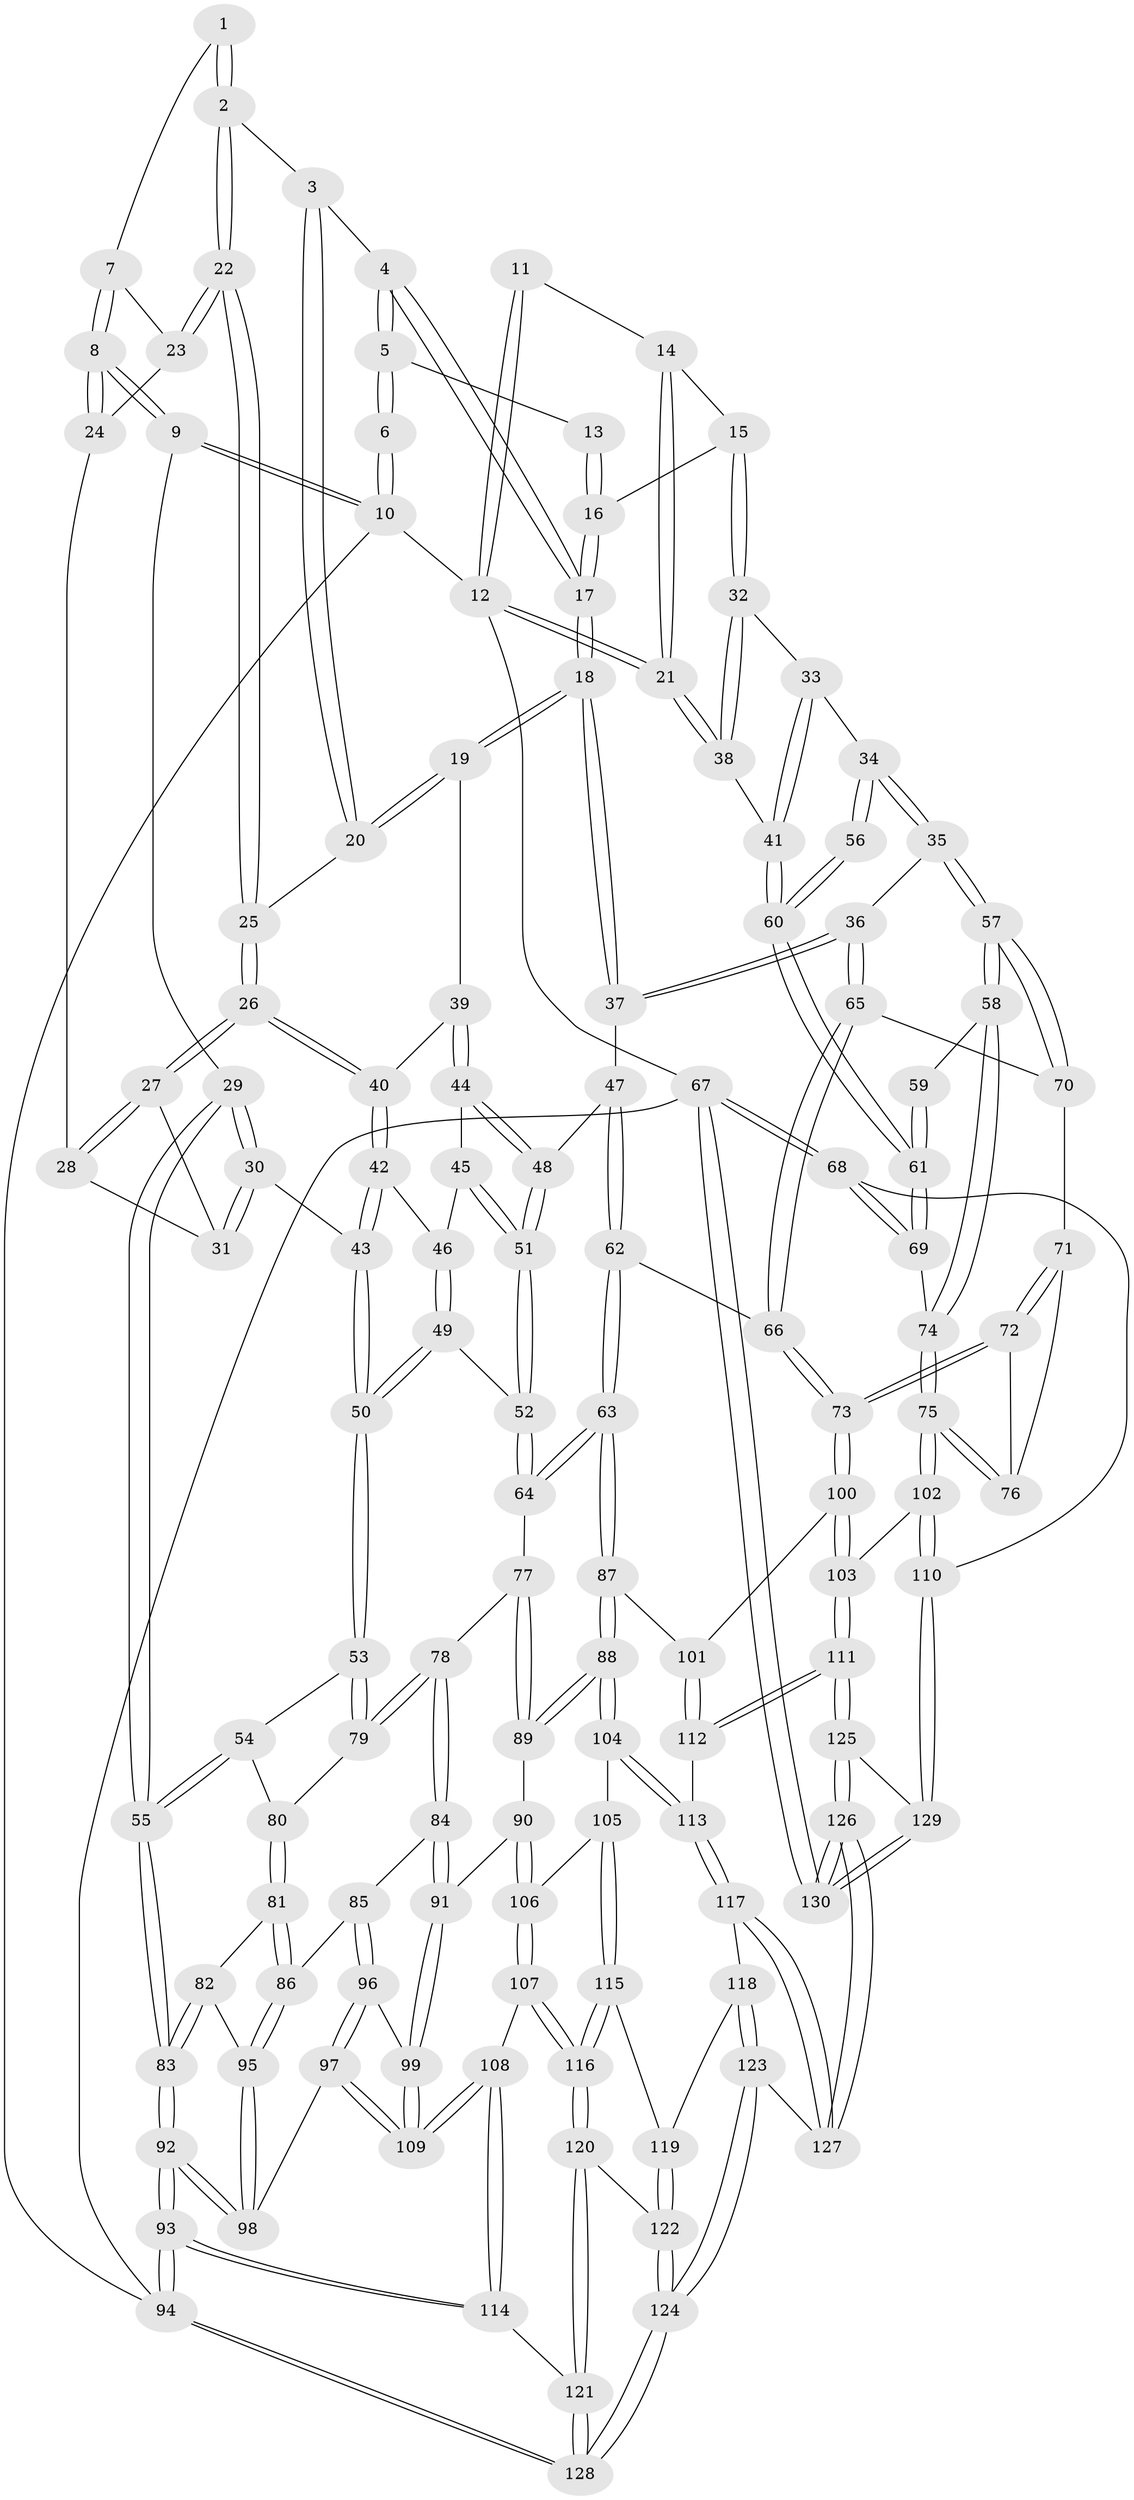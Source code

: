 // Generated by graph-tools (version 1.1) at 2025/27/03/15/25 16:27:56]
// undirected, 130 vertices, 322 edges
graph export_dot {
graph [start="1"]
  node [color=gray90,style=filled];
  1 [pos="+0.13046370752462397+0"];
  2 [pos="+0.27095792876013575+0.12722730553180536"];
  3 [pos="+0.4533077403556272+0"];
  4 [pos="+0.4608203421211422+0"];
  5 [pos="+0.462874115433969+0"];
  6 [pos="+0.1255524023359606+0"];
  7 [pos="+0.1108345297983208+0.05828921295247693"];
  8 [pos="+0+0.19918206725433113"];
  9 [pos="+0+0.25531031063659854"];
  10 [pos="+0+0"];
  11 [pos="+0.6264293905018777+0"];
  12 [pos="+1+0"];
  13 [pos="+0.5995274617729844+0"];
  14 [pos="+0.747362831298379+0.08329790789155285"];
  15 [pos="+0.7231400192144048+0.15097057421393187"];
  16 [pos="+0.6788736893312863+0.13650183320468387"];
  17 [pos="+0.585932422447077+0.16505166729959866"];
  18 [pos="+0.5107536030581499+0.27975155002806074"];
  19 [pos="+0.4516883798382342+0.25253853968119105"];
  20 [pos="+0.42574400611762403+0.21129824960813645"];
  21 [pos="+1+0"];
  22 [pos="+0.2695714939331695+0.13198566530646016"];
  23 [pos="+0.1522978108926236+0.132649953027869"];
  24 [pos="+0.1517414905632507+0.13383777024093424"];
  25 [pos="+0.2829627636655289+0.15600819985717154"];
  26 [pos="+0.2305824632396136+0.2913744070038298"];
  27 [pos="+0.2193835724340361+0.2809890164734998"];
  28 [pos="+0.14242281220612404+0.16589501385704952"];
  29 [pos="+0+0.31271561054599367"];
  30 [pos="+0+0.2965150899399481"];
  31 [pos="+0.08567041506345179+0.22904235353920663"];
  32 [pos="+0.7277001439871402+0.1553705201447875"];
  33 [pos="+0.7622197995582085+0.23266513047600268"];
  34 [pos="+0.7589681280108422+0.33715046116825553"];
  35 [pos="+0.7357133811991331+0.35588577945095906"];
  36 [pos="+0.5880743667303572+0.3652805230558724"];
  37 [pos="+0.5131956532022924+0.2840557773559607"];
  38 [pos="+1+0"];
  39 [pos="+0.3985053104739597+0.28258881899113375"];
  40 [pos="+0.2307792022959541+0.2926852329513813"];
  41 [pos="+1+0"];
  42 [pos="+0.22994623854813306+0.29510649370065084"];
  43 [pos="+0.13060599729882838+0.3473888673881108"];
  44 [pos="+0.34853729708125153+0.3601280590389903"];
  45 [pos="+0.30213534813735904+0.37540913341980864"];
  46 [pos="+0.2459515927027597+0.3307106513642717"];
  47 [pos="+0.38844664509847127+0.42950444749963046"];
  48 [pos="+0.38524176744239613+0.4284014743946343"];
  49 [pos="+0.20843191743505168+0.48504282426768175"];
  50 [pos="+0.17140182249048144+0.496483697720962"];
  51 [pos="+0.30115696484842663+0.44566552112756314"];
  52 [pos="+0.2695528108310238+0.4870762575448184"];
  53 [pos="+0.16330010893066285+0.5049718794157134"];
  54 [pos="+0+0.41057504339862166"];
  55 [pos="+0+0.3271423258674421"];
  56 [pos="+0.868531342032841+0.34634012905865375"];
  57 [pos="+0.763952075747964+0.49118428439813877"];
  58 [pos="+0.8015436012312768+0.5563325502563277"];
  59 [pos="+0.8609158967929947+0.4665304685596084"];
  60 [pos="+1+0.33947528503454216"];
  61 [pos="+1+0.5236918999900146"];
  62 [pos="+0.46438469487425893+0.5652988325003793"];
  63 [pos="+0.420470068624825+0.5924102727181217"];
  64 [pos="+0.3390446281771251+0.5534396836264528"];
  65 [pos="+0.5676526507498927+0.4290248696960297"];
  66 [pos="+0.4966903090455173+0.5585828600353732"];
  67 [pos="+1+1"];
  68 [pos="+1+0.6102538538150774"];
  69 [pos="+1+0.5321723069153189"];
  70 [pos="+0.6722707076301154+0.5283764578053192"];
  71 [pos="+0.6678377458783565+0.5425035798278556"];
  72 [pos="+0.5926373254388031+0.6252973336682961"];
  73 [pos="+0.5865658783310225+0.6318662864912298"];
  74 [pos="+0.8255088748672482+0.6136743005107781"];
  75 [pos="+0.8079169774593629+0.640870308886588"];
  76 [pos="+0.6920825756084192+0.5617050237423497"];
  77 [pos="+0.2384035822711646+0.6153546957279112"];
  78 [pos="+0.1785907212682326+0.5898154271553626"];
  79 [pos="+0.15918976252232672+0.5234417224488496"];
  80 [pos="+0.06518596942931416+0.5791303751951659"];
  81 [pos="+0.047870503533840064+0.6058643218232268"];
  82 [pos="+0+0.6056628631234818"];
  83 [pos="+0+0.5766890504436141"];
  84 [pos="+0.16768995944487963+0.6217563146950109"];
  85 [pos="+0.12044788793469674+0.6507951256638961"];
  86 [pos="+0.05982509134766949+0.6378995510678795"];
  87 [pos="+0.3853289289621164+0.6785709008703805"];
  88 [pos="+0.3814729587501207+0.6833190533374397"];
  89 [pos="+0.262403570588294+0.6532459526458405"];
  90 [pos="+0.22540034947871268+0.6975081976718533"];
  91 [pos="+0.18894037179191633+0.6955607925176355"];
  92 [pos="+0+1"];
  93 [pos="+0+1"];
  94 [pos="+0+1"];
  95 [pos="+0.043417016562623284+0.6949419489149585"];
  96 [pos="+0.11452597065626731+0.6937145957746932"];
  97 [pos="+0.08450699590399238+0.728390873018138"];
  98 [pos="+0.04010693587064142+0.7244104202649561"];
  99 [pos="+0.18330511395809868+0.7031447827026712"];
  100 [pos="+0.6083794149590873+0.6609924259977881"];
  101 [pos="+0.5021856091093607+0.7464297139796425"];
  102 [pos="+0.7500923259450525+0.7494405106910315"];
  103 [pos="+0.7285162949864574+0.7505087406821528"];
  104 [pos="+0.366619525337795+0.726060589578246"];
  105 [pos="+0.33452529512017404+0.7622521324845847"];
  106 [pos="+0.24253417286764328+0.7176271940848764"];
  107 [pos="+0.18166180136032606+0.82053698313626"];
  108 [pos="+0.16891160646596945+0.8162105725887854"];
  109 [pos="+0.1590365113057807+0.7879484554341006"];
  110 [pos="+0.7985162489430677+0.7996270047759483"];
  111 [pos="+0.6387204888858765+0.8303254840844825"];
  112 [pos="+0.5108921584862671+0.8366875697648563"];
  113 [pos="+0.49287034614115344+0.8469015310587293"];
  114 [pos="+0+0.9259236691121673"];
  115 [pos="+0.3266019469706779+0.780560474764567"];
  116 [pos="+0.1985484975000783+0.8290720535807092"];
  117 [pos="+0.4777732703683418+0.8705254294790576"];
  118 [pos="+0.34798367035907457+0.8473047809997082"];
  119 [pos="+0.34644618720500087+0.8457125641406333"];
  120 [pos="+0.21545468239496415+0.8739382570192683"];
  121 [pos="+0.21087102701928556+0.9213957684747065"];
  122 [pos="+0.28989727056356623+0.8954446747627265"];
  123 [pos="+0.41554145269265563+1"];
  124 [pos="+0.34198286011197265+1"];
  125 [pos="+0.6175815123157335+0.9700283454134243"];
  126 [pos="+0.5775128113927213+1"];
  127 [pos="+0.43830883379029695+1"];
  128 [pos="+0.25354972095065026+1"];
  129 [pos="+0.8591265675572963+0.8753663752058342"];
  130 [pos="+1+1"];
  1 -- 2;
  1 -- 2;
  1 -- 7;
  2 -- 3;
  2 -- 22;
  2 -- 22;
  3 -- 4;
  3 -- 20;
  3 -- 20;
  4 -- 5;
  4 -- 5;
  4 -- 17;
  4 -- 17;
  5 -- 6;
  5 -- 6;
  5 -- 13;
  6 -- 10;
  6 -- 10;
  7 -- 8;
  7 -- 8;
  7 -- 23;
  8 -- 9;
  8 -- 9;
  8 -- 24;
  8 -- 24;
  9 -- 10;
  9 -- 10;
  9 -- 29;
  10 -- 12;
  10 -- 94;
  11 -- 12;
  11 -- 12;
  11 -- 14;
  12 -- 21;
  12 -- 21;
  12 -- 67;
  13 -- 16;
  13 -- 16;
  14 -- 15;
  14 -- 21;
  14 -- 21;
  15 -- 16;
  15 -- 32;
  15 -- 32;
  16 -- 17;
  16 -- 17;
  17 -- 18;
  17 -- 18;
  18 -- 19;
  18 -- 19;
  18 -- 37;
  18 -- 37;
  19 -- 20;
  19 -- 20;
  19 -- 39;
  20 -- 25;
  21 -- 38;
  21 -- 38;
  22 -- 23;
  22 -- 23;
  22 -- 25;
  22 -- 25;
  23 -- 24;
  24 -- 28;
  25 -- 26;
  25 -- 26;
  26 -- 27;
  26 -- 27;
  26 -- 40;
  26 -- 40;
  27 -- 28;
  27 -- 28;
  27 -- 31;
  28 -- 31;
  29 -- 30;
  29 -- 30;
  29 -- 55;
  29 -- 55;
  30 -- 31;
  30 -- 31;
  30 -- 43;
  32 -- 33;
  32 -- 38;
  32 -- 38;
  33 -- 34;
  33 -- 41;
  33 -- 41;
  34 -- 35;
  34 -- 35;
  34 -- 56;
  34 -- 56;
  35 -- 36;
  35 -- 57;
  35 -- 57;
  36 -- 37;
  36 -- 37;
  36 -- 65;
  36 -- 65;
  37 -- 47;
  38 -- 41;
  39 -- 40;
  39 -- 44;
  39 -- 44;
  40 -- 42;
  40 -- 42;
  41 -- 60;
  41 -- 60;
  42 -- 43;
  42 -- 43;
  42 -- 46;
  43 -- 50;
  43 -- 50;
  44 -- 45;
  44 -- 48;
  44 -- 48;
  45 -- 46;
  45 -- 51;
  45 -- 51;
  46 -- 49;
  46 -- 49;
  47 -- 48;
  47 -- 62;
  47 -- 62;
  48 -- 51;
  48 -- 51;
  49 -- 50;
  49 -- 50;
  49 -- 52;
  50 -- 53;
  50 -- 53;
  51 -- 52;
  51 -- 52;
  52 -- 64;
  52 -- 64;
  53 -- 54;
  53 -- 79;
  53 -- 79;
  54 -- 55;
  54 -- 55;
  54 -- 80;
  55 -- 83;
  55 -- 83;
  56 -- 60;
  56 -- 60;
  57 -- 58;
  57 -- 58;
  57 -- 70;
  57 -- 70;
  58 -- 59;
  58 -- 74;
  58 -- 74;
  59 -- 61;
  59 -- 61;
  60 -- 61;
  60 -- 61;
  61 -- 69;
  61 -- 69;
  62 -- 63;
  62 -- 63;
  62 -- 66;
  63 -- 64;
  63 -- 64;
  63 -- 87;
  63 -- 87;
  64 -- 77;
  65 -- 66;
  65 -- 66;
  65 -- 70;
  66 -- 73;
  66 -- 73;
  67 -- 68;
  67 -- 68;
  67 -- 130;
  67 -- 130;
  67 -- 94;
  68 -- 69;
  68 -- 69;
  68 -- 110;
  69 -- 74;
  70 -- 71;
  71 -- 72;
  71 -- 72;
  71 -- 76;
  72 -- 73;
  72 -- 73;
  72 -- 76;
  73 -- 100;
  73 -- 100;
  74 -- 75;
  74 -- 75;
  75 -- 76;
  75 -- 76;
  75 -- 102;
  75 -- 102;
  77 -- 78;
  77 -- 89;
  77 -- 89;
  78 -- 79;
  78 -- 79;
  78 -- 84;
  78 -- 84;
  79 -- 80;
  80 -- 81;
  80 -- 81;
  81 -- 82;
  81 -- 86;
  81 -- 86;
  82 -- 83;
  82 -- 83;
  82 -- 95;
  83 -- 92;
  83 -- 92;
  84 -- 85;
  84 -- 91;
  84 -- 91;
  85 -- 86;
  85 -- 96;
  85 -- 96;
  86 -- 95;
  86 -- 95;
  87 -- 88;
  87 -- 88;
  87 -- 101;
  88 -- 89;
  88 -- 89;
  88 -- 104;
  88 -- 104;
  89 -- 90;
  90 -- 91;
  90 -- 106;
  90 -- 106;
  91 -- 99;
  91 -- 99;
  92 -- 93;
  92 -- 93;
  92 -- 98;
  92 -- 98;
  93 -- 94;
  93 -- 94;
  93 -- 114;
  93 -- 114;
  94 -- 128;
  94 -- 128;
  95 -- 98;
  95 -- 98;
  96 -- 97;
  96 -- 97;
  96 -- 99;
  97 -- 98;
  97 -- 109;
  97 -- 109;
  99 -- 109;
  99 -- 109;
  100 -- 101;
  100 -- 103;
  100 -- 103;
  101 -- 112;
  101 -- 112;
  102 -- 103;
  102 -- 110;
  102 -- 110;
  103 -- 111;
  103 -- 111;
  104 -- 105;
  104 -- 113;
  104 -- 113;
  105 -- 106;
  105 -- 115;
  105 -- 115;
  106 -- 107;
  106 -- 107;
  107 -- 108;
  107 -- 116;
  107 -- 116;
  108 -- 109;
  108 -- 109;
  108 -- 114;
  108 -- 114;
  110 -- 129;
  110 -- 129;
  111 -- 112;
  111 -- 112;
  111 -- 125;
  111 -- 125;
  112 -- 113;
  113 -- 117;
  113 -- 117;
  114 -- 121;
  115 -- 116;
  115 -- 116;
  115 -- 119;
  116 -- 120;
  116 -- 120;
  117 -- 118;
  117 -- 127;
  117 -- 127;
  118 -- 119;
  118 -- 123;
  118 -- 123;
  119 -- 122;
  119 -- 122;
  120 -- 121;
  120 -- 121;
  120 -- 122;
  121 -- 128;
  121 -- 128;
  122 -- 124;
  122 -- 124;
  123 -- 124;
  123 -- 124;
  123 -- 127;
  124 -- 128;
  124 -- 128;
  125 -- 126;
  125 -- 126;
  125 -- 129;
  126 -- 127;
  126 -- 127;
  126 -- 130;
  126 -- 130;
  129 -- 130;
  129 -- 130;
}
